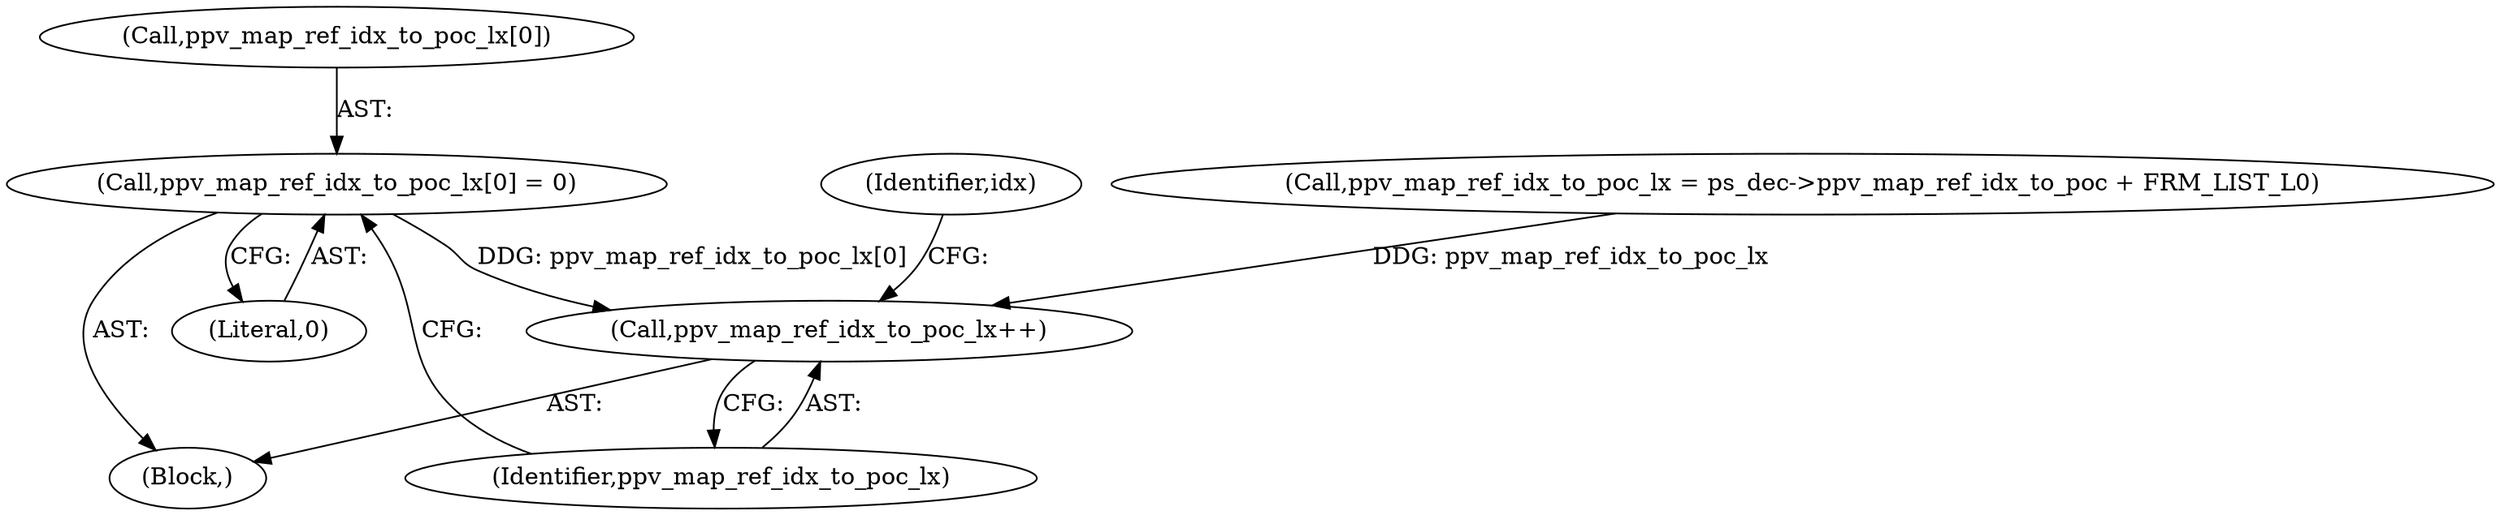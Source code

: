 digraph "0_Android_943323f1d9d3dd5c2634deb26cbe72343ca6b3db_0@array" {
"1000489" [label="(Call,ppv_map_ref_idx_to_poc_lx[0] = 0)"];
"1000494" [label="(Call,ppv_map_ref_idx_to_poc_lx++)"];
"1000498" [label="(Identifier,idx)"];
"1000490" [label="(Call,ppv_map_ref_idx_to_poc_lx[0])"];
"1000482" [label="(Call,ppv_map_ref_idx_to_poc_lx = ps_dec->ppv_map_ref_idx_to_poc + FRM_LIST_L0)"];
"1000489" [label="(Call,ppv_map_ref_idx_to_poc_lx[0] = 0)"];
"1000494" [label="(Call,ppv_map_ref_idx_to_poc_lx++)"];
"1000493" [label="(Literal,0)"];
"1000478" [label="(Block,)"];
"1000495" [label="(Identifier,ppv_map_ref_idx_to_poc_lx)"];
"1000489" -> "1000478"  [label="AST: "];
"1000489" -> "1000493"  [label="CFG: "];
"1000490" -> "1000489"  [label="AST: "];
"1000493" -> "1000489"  [label="AST: "];
"1000495" -> "1000489"  [label="CFG: "];
"1000489" -> "1000494"  [label="DDG: ppv_map_ref_idx_to_poc_lx[0]"];
"1000494" -> "1000478"  [label="AST: "];
"1000494" -> "1000495"  [label="CFG: "];
"1000495" -> "1000494"  [label="AST: "];
"1000498" -> "1000494"  [label="CFG: "];
"1000482" -> "1000494"  [label="DDG: ppv_map_ref_idx_to_poc_lx"];
}
